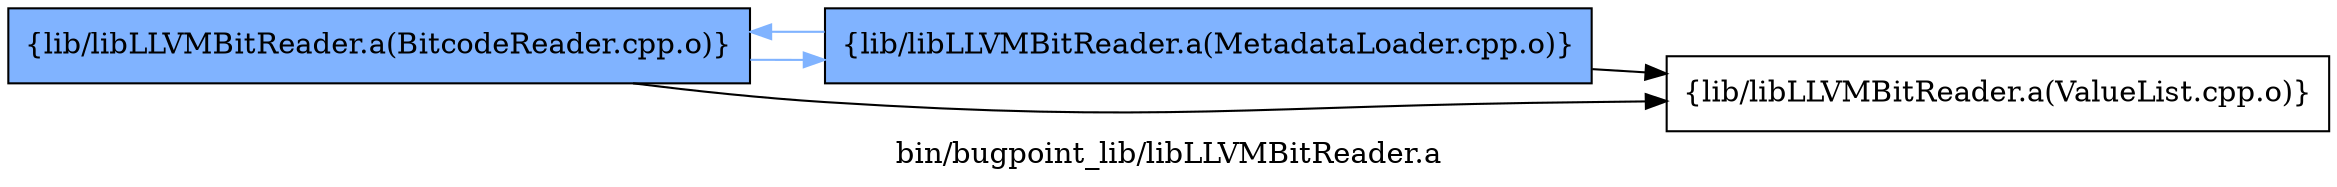 digraph "bin/bugpoint_lib/libLLVMBitReader.a" {
	label="bin/bugpoint_lib/libLLVMBitReader.a";
	rankdir=LR;
	{ rank=same; Node0x560f26cdf978;  }

	Node0x560f26cdf978 [shape=record,shape=box,group=1,style=filled,fillcolor="0.600000 0.5 1",label="{lib/libLLVMBitReader.a(BitcodeReader.cpp.o)}"];
	Node0x560f26cdf978 -> Node0x560f26cdfec8[color="0.600000 0.5 1"];
	Node0x560f26cdf978 -> Node0x560f26ce8168;
	Node0x560f26cdfec8 [shape=record,shape=box,group=1,style=filled,fillcolor="0.600000 0.5 1",label="{lib/libLLVMBitReader.a(MetadataLoader.cpp.o)}"];
	Node0x560f26cdfec8 -> Node0x560f26cdf978[color="0.600000 0.5 1"];
	Node0x560f26cdfec8 -> Node0x560f26ce8168;
	Node0x560f26ce8168 [shape=record,shape=box,group=0,label="{lib/libLLVMBitReader.a(ValueList.cpp.o)}"];
}
